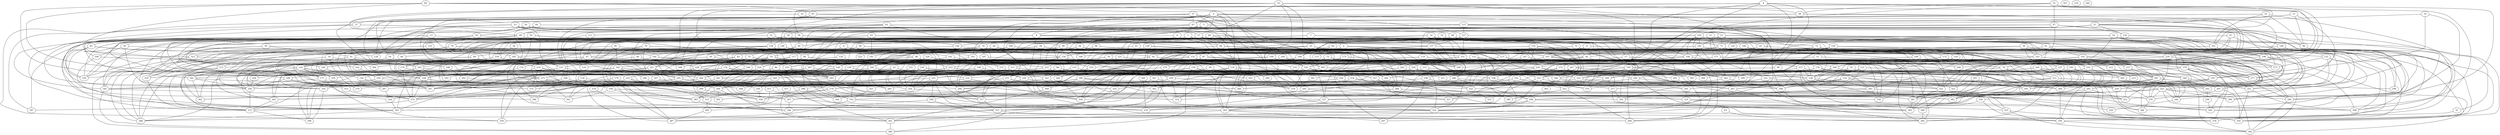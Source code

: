 strict graph "gnp_random_graph(400,0.015)" {
0;
1;
2;
3;
4;
5;
6;
7;
8;
9;
10;
11;
12;
13;
14;
15;
16;
17;
18;
19;
20;
21;
22;
23;
24;
25;
26;
27;
28;
29;
30;
31;
32;
33;
34;
35;
36;
37;
38;
39;
40;
41;
42;
43;
44;
45;
46;
47;
48;
49;
50;
51;
52;
53;
54;
55;
56;
57;
58;
59;
60;
61;
62;
63;
64;
65;
66;
67;
68;
69;
70;
71;
72;
73;
74;
75;
76;
77;
78;
79;
80;
81;
82;
83;
84;
85;
86;
87;
88;
89;
90;
91;
92;
93;
94;
95;
96;
97;
98;
99;
100;
101;
102;
103;
104;
105;
106;
107;
108;
109;
110;
111;
112;
113;
114;
115;
116;
117;
118;
119;
120;
121;
122;
123;
124;
125;
126;
127;
128;
129;
130;
131;
132;
133;
134;
135;
136;
137;
138;
139;
140;
141;
142;
143;
144;
145;
146;
147;
148;
149;
150;
151;
152;
153;
154;
155;
156;
157;
158;
159;
160;
161;
162;
163;
164;
165;
166;
167;
168;
169;
170;
171;
172;
173;
174;
175;
176;
177;
178;
179;
180;
181;
182;
183;
184;
185;
186;
187;
188;
189;
190;
191;
192;
193;
194;
195;
196;
197;
198;
199;
200;
201;
202;
203;
204;
205;
206;
207;
208;
209;
210;
211;
212;
213;
214;
215;
216;
217;
218;
219;
220;
221;
222;
223;
224;
225;
226;
227;
228;
229;
230;
231;
232;
233;
234;
235;
236;
237;
238;
239;
240;
241;
242;
243;
244;
245;
246;
247;
248;
249;
250;
251;
252;
253;
254;
255;
256;
257;
258;
259;
260;
261;
262;
263;
264;
265;
266;
267;
268;
269;
270;
271;
272;
273;
274;
275;
276;
277;
278;
279;
280;
281;
282;
283;
284;
285;
286;
287;
288;
289;
290;
291;
292;
293;
294;
295;
296;
297;
298;
299;
300;
301;
302;
303;
304;
305;
306;
307;
308;
309;
310;
311;
312;
313;
314;
315;
316;
317;
318;
319;
320;
321;
322;
323;
324;
325;
326;
327;
328;
329;
330;
331;
332;
333;
334;
335;
336;
337;
338;
339;
340;
341;
342;
343;
344;
345;
346;
347;
348;
349;
350;
351;
352;
353;
354;
355;
356;
357;
358;
359;
360;
361;
362;
363;
364;
365;
366;
367;
368;
369;
370;
371;
372;
373;
374;
375;
376;
377;
378;
379;
380;
381;
382;
383;
384;
385;
386;
387;
388;
389;
390;
391;
392;
393;
394;
395;
396;
397;
398;
399;
0 -- 283  [is_available=True, prob="0.0300472181377"];
0 -- 101  [is_available=True, prob="0.542013110241"];
1 -- 121  [is_available=True, prob="0.164769759029"];
1 -- 2  [is_available=True, prob="0.542317441438"];
1 -- 379  [is_available=True, prob="0.505056347593"];
1 -- 356  [is_available=True, prob="0.787098650343"];
2 -- 227  [is_available=True, prob="0.880464790665"];
2 -- 360  [is_available=True, prob="1.0"];
2 -- 204  [is_available=True, prob="0.507898508239"];
2 -- 305  [is_available=True, prob="1.0"];
2 -- 213  [is_available=True, prob="0.379748104591"];
2 -- 54  [is_available=True, prob="1.0"];
2 -- 92  [is_available=True, prob="0.657958699419"];
2 -- 317  [is_available=True, prob="0.60582266166"];
3 -- 128  [is_available=True, prob="1.0"];
3 -- 65  [is_available=True, prob="0.766806477362"];
3 -- 99  [is_available=True, prob="1.0"];
3 -- 69  [is_available=True, prob="0.977040026051"];
3 -- 8  [is_available=True, prob="0.445060410964"];
3 -- 352  [is_available=True, prob="0.010904098554"];
3 -- 306  [is_available=True, prob="1.0"];
3 -- 323  [is_available=True, prob="0.138734873771"];
3 -- 154  [is_available=True, prob="0.747836416501"];
3 -- 127  [is_available=True, prob="0.00260582813522"];
3 -- 28  [is_available=True, prob="0.166322155995"];
3 -- 101  [is_available=True, prob="0.0594213917545"];
4 -- 199  [is_available=True, prob="1.0"];
4 -- 395  [is_available=True, prob="0.740289958045"];
4 -- 172  [is_available=True, prob="0.724664617276"];
4 -- 205  [is_available=True, prob="0.394286653264"];
4 -- 398  [is_available=True, prob="1.0"];
4 -- 208  [is_available=True, prob="0.955673586019"];
4 -- 25  [is_available=True, prob="0.779119933715"];
4 -- 378  [is_available=True, prob="0.761028022724"];
5 -- 48  [is_available=True, prob="0.794002682502"];
5 -- 233  [is_available=True, prob="0.622303475435"];
5 -- 111  [is_available=True, prob="0.080743013072"];
6 -- 264  [is_available=True, prob="1.0"];
6 -- 106  [is_available=True, prob="0.569528269245"];
6 -- 69  [is_available=True, prob="0.811898924874"];
7 -- 33  [is_available=True, prob="0.844271954663"];
7 -- 354  [is_available=True, prob="1.0"];
7 -- 228  [is_available=True, prob="0.288727186724"];
7 -- 80  [is_available=True, prob="0.207435816177"];
7 -- 17  [is_available=True, prob="0.0877229692906"];
7 -- 19  [is_available=True, prob="0.669612101214"];
7 -- 316  [is_available=True, prob="0.770392879625"];
8 -- 352  [is_available=True, prob="0.813484443548"];
8 -- 294  [is_available=True, prob="0.182833925723"];
8 -- 189  [is_available=True, prob="0.030224613092"];
8 -- 18  [is_available=True, prob="0.994787326331"];
8 -- 250  [is_available=True, prob="1.0"];
8 -- 92  [is_available=True, prob="1.0"];
8 -- 61  [is_available=True, prob="0.392753549879"];
9 -- 107  [is_available=True, prob="0.22795785416"];
9 -- 270  [is_available=True, prob="0.0698603109511"];
9 -- 135  [is_available=True, prob="0.605295541999"];
10 -- 283  [is_available=True, prob="0.832199818619"];
10 -- 68  [is_available=True, prob="0.329368039404"];
10 -- 230  [is_available=True, prob="0.500645106378"];
10 -- 38  [is_available=True, prob="0.908918323913"];
10 -- 153  [is_available=True, prob="0.306325057204"];
10 -- 57  [is_available=True, prob="0.482280429839"];
10 -- 58  [is_available=True, prob="0.916604912638"];
10 -- 251  [is_available=True, prob="1.0"];
10 -- 221  [is_available=True, prob="0.941185787149"];
10 -- 377  [is_available=True, prob="0.812176837664"];
11 -- 171  [is_available=True, prob="0.707482505929"];
11 -- 45  [is_available=True, prob="0.20700807537"];
11 -- 203  [is_available=True, prob="0.163310455308"];
11 -- 383  [is_available=True, prob="1.0"];
12 -- 170  [is_available=True, prob="0.329629333844"];
12 -- 235  [is_available=True, prob="0.368119452468"];
12 -- 277  [is_available=True, prob="0.505239599756"];
13 -- 144  [is_available=True, prob="0.905921078473"];
13 -- 85  [is_available=True, prob="0.789562816984"];
13 -- 294  [is_available=True, prob="0.699858472927"];
13 -- 343  [is_available=True, prob="0.840881254373"];
14 -- 330  [is_available=True, prob="0.895342241523"];
14 -- 99  [is_available=True, prob="0.689749314119"];
14 -- 236  [is_available=True, prob="0.825508493965"];
14 -- 381  [is_available=True, prob="0.28637053703"];
14 -- 151  [is_available=True, prob="0.33494456861"];
15 -- 96  [is_available=True, prob="0.586474981652"];
15 -- 123  [is_available=True, prob="0.881399222072"];
15 -- 252  [is_available=True, prob="0.049013437252"];
15 -- 277  [is_available=True, prob="0.93813062483"];
16 -- 276  [is_available=True, prob="0.839282804176"];
16 -- 21  [is_available=True, prob="0.00439476839197"];
16 -- 197  [is_available=True, prob="1.0"];
17 -- 139  [is_available=True, prob="0.606113951235"];
17 -- 277  [is_available=True, prob="1.0"];
18 -- 363  [is_available=True, prob="0.978347534695"];
18 -- 347  [is_available=True, prob="1.0"];
18 -- 220  [is_available=True, prob="0.802898666574"];
19 -- 224  [is_available=True, prob="0.405019826005"];
19 -- 261  [is_available=True, prob="0.385202817212"];
19 -- 202  [is_available=True, prob="0.789896985021"];
19 -- 180  [is_available=True, prob="0.390757911881"];
19 -- 217  [is_available=True, prob="0.255168321424"];
19 -- 315  [is_available=True, prob="0.606246471193"];
19 -- 221  [is_available=True, prob="1.0"];
19 -- 287  [is_available=True, prob="0.766632665283"];
20 -- 328  [is_available=True, prob="1.0"];
20 -- 297  [is_available=True, prob="0.214832304953"];
20 -- 140  [is_available=True, prob="0.503080587982"];
20 -- 237  [is_available=True, prob="1.0"];
20 -- 366  [is_available=True, prob="1.0"];
20 -- 109  [is_available=True, prob="0.153866998502"];
20 -- 29  [is_available=True, prob="0.838138574567"];
20 -- 383  [is_available=True, prob="0.776000087662"];
21 -- 96  [is_available=True, prob="1.0"];
21 -- 134  [is_available=True, prob="0.766990581862"];
21 -- 391  [is_available=True, prob="0.252036339974"];
21 -- 105  [is_available=True, prob="0.864489047742"];
21 -- 140  [is_available=True, prob="0.908853130551"];
21 -- 207  [is_available=True, prob="0.15931730976"];
21 -- 371  [is_available=True, prob="0.407770683176"];
21 -- 119  [is_available=True, prob="0.351903156027"];
21 -- 31  [is_available=True, prob="0.33197134675"];
22 -- 330  [is_available=True, prob="0.655265659976"];
22 -- 346  [is_available=True, prob="0.676766403459"];
22 -- 158  [is_available=True, prob="1.0"];
23 -- 330  [is_available=True, prob="0.824762612836"];
23 -- 131  [is_available=True, prob="0.304517466131"];
23 -- 109  [is_available=True, prob="1.0"];
23 -- 38  [is_available=True, prob="0.130499435812"];
23 -- 182  [is_available=True, prob="0.650779701203"];
24 -- 354  [is_available=True, prob="1.0"];
24 -- 196  [is_available=True, prob="1.0"];
24 -- 167  [is_available=True, prob="1.0"];
24 -- 143  [is_available=True, prob="0.987661197941"];
24 -- 242  [is_available=True, prob="0.695385070533"];
24 -- 388  [is_available=True, prob="0.588810983526"];
24 -- 157  [is_available=True, prob="0.0163248506269"];
25 -- 242  [is_available=True, prob="0.47097469589"];
25 -- 27  [is_available=True, prob="0.453061968382"];
26 -- 57  [is_available=True, prob="0.371890563158"];
26 -- 220  [is_available=True, prob="1.0"];
26 -- 54  [is_available=True, prob="0.384325357862"];
26 -- 241  [is_available=True, prob="0.399099332393"];
27 -- 359  [is_available=True, prob="0.0436650466248"];
27 -- 146  [is_available=True, prob="1.0"];
27 -- 51  [is_available=True, prob="0.101304285152"];
27 -- 313  [is_available=True, prob="0.655943016525"];
28 -- 370  [is_available=True, prob="0.855847459188"];
28 -- 99  [is_available=True, prob="0.70522660623"];
28 -- 330  [is_available=True, prob="1.0"];
28 -- 82  [is_available=True, prob="0.327543377027"];
28 -- 397  [is_available=True, prob="0.450570091422"];
28 -- 80  [is_available=True, prob="0.785533335887"];
28 -- 50  [is_available=True, prob="0.833552589537"];
28 -- 252  [is_available=True, prob="0.602884702469"];
28 -- 158  [is_available=True, prob="0.848809161251"];
29 -- 289  [is_available=True, prob="0.0697106308286"];
29 -- 132  [is_available=True, prob="0.155931963975"];
29 -- 103  [is_available=True, prob="1.0"];
29 -- 356  [is_available=True, prob="1.0"];
29 -- 306  [is_available=True, prob="0.711395447867"];
29 -- 228  [is_available=True, prob="0.831599063727"];
30 -- 272  [is_available=True, prob="0.988460991814"];
30 -- 331  [is_available=True, prob="0.600409815103"];
30 -- 91  [is_available=True, prob="1.0"];
30 -- 124  [is_available=True, prob="0.367464051055"];
31 -- 336  [is_available=True, prob="0.742791612172"];
32 -- 40  [is_available=True, prob="0.86863087709"];
32 -- 203  [is_available=True, prob="1.0"];
32 -- 136  [is_available=True, prob="0.101606318113"];
32 -- 373  [is_available=True, prob="0.0317510938827"];
32 -- 255  [is_available=True, prob="0.849263296883"];
32 -- 341  [is_available=True, prob="0.264590195695"];
33 -- 103  [is_available=True, prob="1.0"];
33 -- 328  [is_available=True, prob="0.100863672394"];
33 -- 75  [is_available=True, prob="0.790220475484"];
33 -- 396  [is_available=True, prob="0.752534427899"];
33 -- 113  [is_available=True, prob="0.245803556066"];
33 -- 253  [is_available=True, prob="0.781876543634"];
34 -- 388  [is_available=True, prob="0.455149219151"];
34 -- 204  [is_available=True, prob="0.914232463084"];
34 -- 78  [is_available=True, prob="0.800093469857"];
34 -- 241  [is_available=True, prob="0.214679153131"];
34 -- 338  [is_available=True, prob="0.677408232345"];
34 -- 151  [is_available=True, prob="0.0342055856498"];
34 -- 280  [is_available=True, prob="1.0"];
34 -- 156  [is_available=True, prob="1.0"];
35 -- 138  [is_available=True, prob="0.91017989295"];
35 -- 47  [is_available=True, prob="1.0"];
35 -- 308  [is_available=True, prob="0.179158442014"];
35 -- 58  [is_available=True, prob="1.0"];
35 -- 284  [is_available=True, prob="0.311995959966"];
35 -- 381  [is_available=True, prob="0.441033980014"];
35 -- 191  [is_available=True, prob="0.469816742249"];
36 -- 185  [is_available=True, prob="0.0254750419211"];
36 -- 254  [is_available=True, prob="1.0"];
37 -- 65  [is_available=True, prob="0.144814584951"];
37 -- 294  [is_available=True, prob="0.646861492745"];
37 -- 263  [is_available=True, prob="0.0457492166018"];
37 -- 266  [is_available=True, prob="0.864692480475"];
37 -- 331  [is_available=True, prob="0.987925785805"];
37 -- 275  [is_available=True, prob="1.0"];
37 -- 54  [is_available=True, prob="0.807772842588"];
38 -- 263  [is_available=True, prob="0.16129703343"];
38 -- 40  [is_available=True, prob="0.0320353715314"];
38 -- 77  [is_available=True, prob="1.0"];
38 -- 302  [is_available=True, prob="0.459405036412"];
39 -- 260  [is_available=True, prob="1.0"];
39 -- 253  [is_available=True, prob="0.173672503704"];
40 -- 224  [is_available=True, prob="1.0"];
40 -- 131  [is_available=True, prob="0.420966460778"];
41 -- 107  [is_available=True, prob="0.732137630297"];
41 -- 239  [is_available=True, prob="0.479293816582"];
41 -- 207  [is_available=True, prob="0.27830870607"];
42 -- 354  [is_available=True, prob="0.602668856779"];
42 -- 199  [is_available=True, prob="0.582732490163"];
42 -- 296  [is_available=True, prob="0.111560786608"];
42 -- 201  [is_available=True, prob="0.645686605298"];
42 -- 302  [is_available=True, prob="0.0151921557689"];
42 -- 398  [is_available=True, prob="0.370357994168"];
42 -- 310  [is_available=True, prob="1.0"];
42 -- 317  [is_available=True, prob="1.0"];
42 -- 191  [is_available=True, prob="1.0"];
43 -- 182  [is_available=True, prob="0.455237718197"];
43 -- 71  [is_available=True, prob="0.575606082608"];
43 -- 263  [is_available=True, prob="0.92685650098"];
43 -- 79  [is_available=True, prob="0.166363375075"];
43 -- 177  [is_available=True, prob="0.167790974977"];
43 -- 181  [is_available=True, prob="0.583124521133"];
43 -- 246  [is_available=True, prob="0.544835433448"];
44 -- 59  [is_available=True, prob="0.339227661198"];
44 -- 229  [is_available=True, prob="0.501035032109"];
44 -- 183  [is_available=True, prob="0.563779460135"];
45 -- 82  [is_available=True, prob="0.479506914295"];
45 -- 399  [is_available=True, prob="0.226170000369"];
46 -- 289  [is_available=True, prob="1.0"];
46 -- 222  [is_available=True, prob="0.0882081224099"];
46 -- 87  [is_available=True, prob="0.922517534797"];
47 -- 134  [is_available=True, prob="0.828949250883"];
47 -- 74  [is_available=True, prob="0.690987262626"];
47 -- 143  [is_available=True, prob="0.421597822052"];
47 -- 348  [is_available=True, prob="0.776024230047"];
47 -- 382  [is_available=True, prob="0.444959706215"];
48 -- 321  [is_available=True, prob="0.992368308607"];
48 -- 72  [is_available=True, prob="0.462181501292"];
48 -- 368  [is_available=True, prob="0.969852125707"];
48 -- 328  [is_available=True, prob="0.267847990036"];
48 -- 61  [is_available=True, prob="1.0"];
48 -- 254  [is_available=True, prob="0.420374918712"];
49 -- 176  [is_available=True, prob="0.496197565011"];
49 -- 348  [is_available=True, prob="0.0531918475268"];
50 -- 108  [is_available=True, prob="0.748107567503"];
50 -- 141  [is_available=True, prob="0.212140304315"];
50 -- 278  [is_available=True, prob="0.635727054164"];
51 -- 96  [is_available=True, prob="0.557349248734"];
51 -- 97  [is_available=True, prob="0.935107850381"];
51 -- 259  [is_available=True, prob="0.636710277708"];
51 -- 135  [is_available=True, prob="0.711704041718"];
51 -- 297  [is_available=True, prob="0.744757614995"];
51 -- 77  [is_available=True, prob="0.358147116407"];
51 -- 145  [is_available=True, prob="0.392746920067"];
51 -- 254  [is_available=True, prob="0.311558558012"];
52 -- 321  [is_available=True, prob="0.234565418381"];
52 -- 163  [is_available=True, prob="0.314462408417"];
52 -- 333  [is_available=True, prob="0.43870911243"];
52 -- 374  [is_available=True, prob="1.0"];
53 -- 96  [is_available=True, prob="1.0"];
53 -- 65  [is_available=True, prob="1.0"];
53 -- 397  [is_available=True, prob="0.604122994686"];
53 -- 345  [is_available=True, prob="0.761976966272"];
53 -- 191  [is_available=True, prob="0.316947094566"];
54 -- 102  [is_available=True, prob="1.0"];
54 -- 338  [is_available=True, prob="1.0"];
54 -- 317  [is_available=True, prob="0.0294733742559"];
55 -- 281  [is_available=True, prob="0.259227036786"];
55 -- 317  [is_available=True, prob="0.797156913768"];
55 -- 367  [is_available=True, prob="0.747306888645"];
56 -- 232  [is_available=True, prob="0.756796418522"];
56 -- 97  [is_available=True, prob="0.476391894178"];
56 -- 82  [is_available=True, prob="0.587932643388"];
56 -- 291  [is_available=True, prob="0.302992542704"];
56 -- 181  [is_available=True, prob="0.738695038614"];
57 -- 66  [is_available=True, prob="1.0"];
57 -- 100  [is_available=True, prob="1.0"];
57 -- 69  [is_available=True, prob="0.0600782132027"];
57 -- 329  [is_available=True, prob="1.0"];
57 -- 258  [is_available=True, prob="0.345676543467"];
57 -- 114  [is_available=True, prob="1.0"];
57 -- 281  [is_available=True, prob="1.0"];
57 -- 74  [is_available=True, prob="0.966120837933"];
58 -- 128  [is_available=True, prob="1.0"];
58 -- 65  [is_available=True, prob="0.333753656056"];
58 -- 393  [is_available=True, prob="1.0"];
58 -- 78  [is_available=True, prob="0.409349773444"];
59 -- 137  [is_available=True, prob="0.433833432151"];
59 -- 91  [is_available=True, prob="0.627741661868"];
59 -- 102  [is_available=True, prob="1.0"];
60 -- 220  [is_available=True, prob="0.703232330041"];
60 -- 210  [is_available=True, prob="0.680904316603"];
60 -- 148  [is_available=True, prob="0.22352371712"];
60 -- 380  [is_available=True, prob="0.971134617836"];
61 -- 265  [is_available=True, prob="0.771429429906"];
61 -- 331  [is_available=True, prob="0.399108119312"];
61 -- 142  [is_available=True, prob="1.0"];
61 -- 253  [is_available=True, prob="0.0788243115903"];
62 -- 68  [is_available=True, prob="0.934966047894"];
62 -- 358  [is_available=True, prob="0.134436774688"];
62 -- 103  [is_available=True, prob="0.713529648487"];
62 -- 74  [is_available=True, prob="0.398259713438"];
62 -- 117  [is_available=True, prob="0.0708900274256"];
62 -- 266  [is_available=True, prob="1.0"];
63 -- 382  [is_available=True, prob="0.364599164069"];
64 -- 71  [is_available=True, prob="0.259107840145"];
64 -- 296  [is_available=True, prob="0.6372151392"];
64 -- 139  [is_available=True, prob="0.846115995414"];
64 -- 304  [is_available=True, prob="1.0"];
64 -- 305  [is_available=True, prob="1.0"];
64 -- 339  [is_available=True, prob="0.888132498437"];
65 -- 68  [is_available=True, prob="0.913714840991"];
65 -- 210  [is_available=True, prob="0.952811487895"];
65 -- 118  [is_available=True, prob="0.24119716228"];
65 -- 219  [is_available=True, prob="0.12532053287"];
65 -- 314  [is_available=True, prob="0.293081906003"];
66 -- 347  [is_available=True, prob="0.296979914933"];
66 -- 188  [is_available=True, prob="0.165789293805"];
67 -- 384  [is_available=True, prob="0.217472376488"];
67 -- 238  [is_available=True, prob="0.652746479658"];
67 -- 77  [is_available=True, prob="0.786937594943"];
67 -- 142  [is_available=True, prob="1.0"];
68 -- 288  [is_available=True, prob="1.0"];
68 -- 216  [is_available=True, prob="0.871662454606"];
68 -- 85  [is_available=True, prob="0.055146811443"];
68 -- 184  [is_available=True, prob="0.203388170783"];
68 -- 277  [is_available=True, prob="0.676214745881"];
69 -- 322  [is_available=True, prob="0.538148245999"];
69 -- 209  [is_available=True, prob="0.144975642993"];
69 -- 83  [is_available=True, prob="0.279136719375"];
69 -- 87  [is_available=True, prob="1.0"];
70 -- 176  [is_available=True, prob="0.38961396959"];
70 -- 360  [is_available=True, prob="0.261611426131"];
70 -- 226  [is_available=True, prob="1.0"];
70 -- 315  [is_available=True, prob="1.0"];
70 -- 245  [is_available=True, prob="0.805377518056"];
71 -- 76  [is_available=True, prob="0.4901953654"];
71 -- 368  [is_available=True, prob="0.731467999251"];
71 -- 82  [is_available=True, prob="0.511065124758"];
71 -- 115  [is_available=True, prob="0.962453552823"];
71 -- 212  [is_available=True, prob="0.469741485794"];
72 -- 354  [is_available=True, prob="0.86286709984"];
72 -- 118  [is_available=True, prob="0.11880101574"];
72 -- 247  [is_available=True, prob="1.0"];
72 -- 376  [is_available=True, prob="0.195739914203"];
72 -- 90  [is_available=True, prob="0.935458389255"];
73 -- 358  [is_available=True, prob="1.0"];
73 -- 170  [is_available=True, prob="0.350433687243"];
73 -- 268  [is_available=True, prob="1.0"];
73 -- 334  [is_available=True, prob="0.0406182979209"];
73 -- 281  [is_available=True, prob="0.423319485111"];
73 -- 153  [is_available=True, prob="0.971804723016"];
73 -- 283  [is_available=True, prob="1.0"];
74 -- 101  [is_available=True, prob="0.00464531059737"];
74 -- 169  [is_available=True, prob="0.958989335587"];
74 -- 331  [is_available=True, prob="0.338950973469"];
74 -- 144  [is_available=True, prob="0.125317149759"];
74 -- 113  [is_available=True, prob="1.0"];
74 -- 222  [is_available=True, prob="0.451399059677"];
74 -- 310  [is_available=True, prob="0.0584420886861"];
74 -- 279  [is_available=True, prob="0.324774009152"];
74 -- 187  [is_available=True, prob="0.0190880201715"];
74 -- 221  [is_available=True, prob="1.0"];
75 -- 114  [is_available=True, prob="0.449141118841"];
75 -- 308  [is_available=True, prob="0.492096738869"];
75 -- 205  [is_available=True, prob="0.185720138932"];
75 -- 310  [is_available=True, prob="0.532984325807"];
76 -- 184  [is_available=True, prob="0.243850093146"];
76 -- 289  [is_available=True, prob="1.0"];
76 -- 122  [is_available=True, prob="0.192456114496"];
76 -- 345  [is_available=True, prob="0.883819159617"];
77 -- 107  [is_available=True, prob="0.00529572114774"];
77 -- 109  [is_available=True, prob="0.278600790341"];
77 -- 241  [is_available=True, prob="1.0"];
77 -- 373  [is_available=True, prob="1.0"];
77 -- 86  [is_available=True, prob="0.951555147688"];
77 -- 381  [is_available=True, prob="0.337673387622"];
78 -- 393  [is_available=True, prob="0.535684187377"];
78 -- 257  [is_available=True, prob="1.0"];
78 -- 351  [is_available=True, prob="0.307715035815"];
79 -- 98  [is_available=True, prob="0.742092637193"];
79 -- 330  [is_available=True, prob="1.0"];
79 -- 339  [is_available=True, prob="0.0230893701273"];
79 -- 184  [is_available=True, prob="1.0"];
79 -- 251  [is_available=True, prob="0.880901142986"];
79 -- 92  [is_available=True, prob="1.0"];
80 -- 228  [is_available=True, prob="1.0"];
80 -- 103  [is_available=True, prob="0.291912712096"];
80 -- 264  [is_available=True, prob="0.440320096857"];
80 -- 235  [is_available=True, prob="0.361966644566"];
80 -- 292  [is_available=True, prob="0.117527574735"];
81 -- 162  [is_available=True, prob="0.198194178878"];
81 -- 84  [is_available=True, prob="0.330059233813"];
81 -- 394  [is_available=True, prob="1.0"];
81 -- 262  [is_available=True, prob="1.0"];
81 -- 87  [is_available=True, prob="1.0"];
82 -- 294  [is_available=True, prob="0.423644711628"];
82 -- 395  [is_available=True, prob="1.0"];
82 -- 220  [is_available=True, prob="0.636561231292"];
83 -- 176  [is_available=True, prob="1.0"];
83 -- 299  [is_available=True, prob="0.277220261808"];
83 -- 162  [is_available=True, prob="0.410009396002"];
83 -- 235  [is_available=True, prob="0.68878157618"];
84 -- 283  [is_available=True, prob="0.53223727889"];
84 -- 335  [is_available=True, prob="0.690244478938"];
84 -- 131  [is_available=True, prob="1.0"];
84 -- 177  [is_available=True, prob="1.0"];
85 -- 128  [is_available=True, prob="0.0238667239015"];
85 -- 330  [is_available=True, prob="1.0"];
85 -- 372  [is_available=True, prob="0.785001924418"];
85 -- 374  [is_available=True, prob="0.723362642155"];
85 -- 152  [is_available=True, prob="0.20645080737"];
86 -- 161  [is_available=True, prob="0.840002802508"];
86 -- 343  [is_available=True, prob="0.960299999378"];
87 -- 193  [is_available=True, prob="1.0"];
87 -- 163  [is_available=True, prob="1.0"];
87 -- 178  [is_available=True, prob="1.0"];
87 -- 374  [is_available=True, prob="1.0"];
88 -- 238  [is_available=True, prob="1.0"];
88 -- 183  [is_available=True, prob="0.131081151516"];
89 -- 164  [is_available=True, prob="0.900398289355"];
89 -- 389  [is_available=True, prob="0.0163343699774"];
89 -- 108  [is_available=True, prob="0.742076998365"];
89 -- 312  [is_available=True, prob="0.580884080213"];
89 -- 347  [is_available=True, prob="0.465557276236"];
89 -- 93  [is_available=True, prob="0.384488670566"];
90 -- 385  [is_available=True, prob="0.780270594458"];
90 -- 301  [is_available=True, prob="0.218912109229"];
91 -- 205  [is_available=True, prob="0.443392970117"];
91 -- 275  [is_available=True, prob="0.400839246716"];
91 -- 373  [is_available=True, prob="0.490729235792"];
91 -- 347  [is_available=True, prob="1.0"];
91 -- 124  [is_available=True, prob="0.98302629216"];
92 -- 184  [is_available=True, prob="1.0"];
92 -- 391  [is_available=True, prob="0.136484352726"];
93 -- 200  [is_available=True, prob="0.104131626906"];
93 -- 123  [is_available=True, prob="0.939536035195"];
93 -- 292  [is_available=True, prob="1.0"];
93 -- 205  [is_available=True, prob="0.0685543948505"];
94 -- 185  [is_available=True, prob="1.0"];
94 -- 106  [is_available=True, prob="0.281199504692"];
94 -- 107  [is_available=True, prob="0.290958861172"];
94 -- 125  [is_available=True, prob="0.480281341142"];
94 -- 398  [is_available=True, prob="1.0"];
95 -- 160  [is_available=True, prob="0.342436993781"];
95 -- 387  [is_available=True, prob="0.216886498236"];
95 -- 228  [is_available=True, prob="0.69990549461"];
95 -- 136  [is_available=True, prob="1.0"];
95 -- 143  [is_available=True, prob="0.575645108069"];
95 -- 343  [is_available=True, prob="0.438056027758"];
95 -- 347  [is_available=True, prob="0.92693877429"];
96 -- 276  [is_available=True, prob="1.0"];
96 -- 284  [is_available=True, prob="1.0"];
97 -- 176  [is_available=True, prob="1.0"];
97 -- 124  [is_available=True, prob="0.646799825196"];
97 -- 239  [is_available=True, prob="0.786960675011"];
98 -- 388  [is_available=True, prob="0.693666120349"];
98 -- 231  [is_available=True, prob="1.0"];
98 -- 234  [is_available=True, prob="0.636529501455"];
98 -- 177  [is_available=True, prob="1.0"];
98 -- 215  [is_available=True, prob="0.425816339045"];
98 -- 223  [is_available=True, prob="1.0"];
99 -- 106  [is_available=True, prob="0.325942802989"];
99 -- 339  [is_available=True, prob="0.739855632946"];
99 -- 376  [is_available=True, prob="1.0"];
100 -- 106  [is_available=True, prob="0.3379954451"];
100 -- 243  [is_available=True, prob="0.357934106216"];
100 -- 385  [is_available=True, prob="0.571683354613"];
101 -- 211  [is_available=True, prob="0.413654412264"];
101 -- 244  [is_available=True, prob="0.884308741803"];
101 -- 316  [is_available=True, prob="0.0059898356225"];
102 -- 338  [is_available=True, prob="1.0"];
103 -- 265  [is_available=True, prob="0.699052494751"];
103 -- 332  [is_available=True, prob="1.0"];
103 -- 213  [is_available=True, prob="0.173868637268"];
104 -- 224  [is_available=True, prob="0.678644488134"];
104 -- 229  [is_available=True, prob="0.3241086694"];
104 -- 230  [is_available=True, prob="0.925736170295"];
104 -- 375  [is_available=True, prob="0.480277797009"];
105 -- 166  [is_available=True, prob="1.0"];
105 -- 262  [is_available=True, prob="0.0497459052916"];
105 -- 299  [is_available=True, prob="0.0720981070193"];
105 -- 145  [is_available=True, prob="1.0"];
105 -- 250  [is_available=True, prob="0.212328053437"];
105 -- 314  [is_available=True, prob="1.0"];
105 -- 197  [is_available=True, prob="0.41111284441"];
106 -- 125  [is_available=True, prob="0.710583147188"];
107 -- 360  [is_available=True, prob="1.0"];
107 -- 208  [is_available=True, prob="0.160038391043"];
107 -- 305  [is_available=True, prob="0.599535913599"];
107 -- 124  [is_available=True, prob="1.0"];
108 -- 372  [is_available=True, prob="1.0"];
108 -- 245  [is_available=True, prob="1.0"];
109 -- 208  [is_available=True, prob="1.0"];
109 -- 210  [is_available=True, prob="0.146766968691"];
109 -- 243  [is_available=True, prob="0.703125998095"];
109 -- 315  [is_available=True, prob="1.0"];
110 -- 224  [is_available=True, prob="1.0"];
110 -- 322  [is_available=True, prob="0.920130433263"];
110 -- 261  [is_available=True, prob="1.0"];
110 -- 263  [is_available=True, prob="0.512865177854"];
110 -- 147  [is_available=True, prob="1.0"];
110 -- 276  [is_available=True, prob="1.0"];
110 -- 346  [is_available=True, prob="1.0"];
110 -- 285  [is_available=True, prob="0.663886071929"];
110 -- 255  [is_available=True, prob="0.32798753004"];
111 -- 114  [is_available=True, prob="1.0"];
112 -- 227  [is_available=True, prob="1.0"];
112 -- 228  [is_available=True, prob="0.320727358854"];
112 -- 389  [is_available=True, prob="0.88800143795"];
112 -- 199  [is_available=True, prob="0.153855146242"];
112 -- 159  [is_available=True, prob="1.0"];
112 -- 255  [is_available=True, prob="0.164073268528"];
113 -- 376  [is_available=True, prob="0.255331311392"];
113 -- 140  [is_available=True, prob="0.934363198077"];
114 -- 387  [is_available=True, prob="0.419215683022"];
116 -- 313  [is_available=True, prob="0.501943329899"];
116 -- 300  [is_available=True, prob="0.482404781356"];
117 -- 132  [is_available=True, prob="0.157104993412"];
117 -- 233  [is_available=True, prob="0.557536814871"];
117 -- 140  [is_available=True, prob="0.149216747764"];
117 -- 306  [is_available=True, prob="0.342616718695"];
117 -- 348  [is_available=True, prob="0.575707120738"];
117 -- 157  [is_available=True, prob="0.223844146575"];
117 -- 126  [is_available=True, prob="0.898644620335"];
118 -- 218  [is_available=True, prob="1.0"];
118 -- 230  [is_available=True, prob="1.0"];
118 -- 295  [is_available=True, prob="0.0076426310998"];
119 -- 230  [is_available=True, prob="1.0"];
119 -- 391  [is_available=True, prob="0.391924206922"];
119 -- 174  [is_available=True, prob="1.0"];
119 -- 182  [is_available=True, prob="0.869385680758"];
119 -- 381  [is_available=True, prob="0.331840829824"];
120 -- 224  [is_available=True, prob="0.393575127201"];
120 -- 244  [is_available=True, prob="0.323803491132"];
121 -- 284  [is_available=True, prob="0.45037091267"];
121 -- 245  [is_available=True, prob="0.777639365167"];
121 -- 382  [is_available=True, prob="0.824357280709"];
121 -- 207  [is_available=True, prob="0.781680695663"];
122 -- 320  [is_available=True, prob="0.095152568088"];
122 -- 327  [is_available=True, prob="0.830365055398"];
122 -- 238  [is_available=True, prob="0.79989033825"];
122 -- 306  [is_available=True, prob="0.475358430453"];
122 -- 180  [is_available=True, prob="0.507490469736"];
122 -- 281  [is_available=True, prob="1.0"];
123 -- 150  [is_available=True, prob="0.338847428794"];
123 -- 166  [is_available=True, prob="1.0"];
123 -- 278  [is_available=True, prob="0.593972476873"];
123 -- 283  [is_available=True, prob="1.0"];
123 -- 127  [is_available=True, prob="0.391904588719"];
124 -- 258  [is_available=True, prob="0.0545242726283"];
124 -- 363  [is_available=True, prob="0.000575480523902"];
124 -- 388  [is_available=True, prob="0.319099169375"];
124 -- 329  [is_available=True, prob="1.0"];
124 -- 236  [is_available=True, prob="0.0529765087519"];
124 -- 177  [is_available=True, prob="0.871769368171"];
124 -- 126  [is_available=True, prob="0.207088068225"];
125 -- 232  [is_available=True, prob="0.0780075500527"];
125 -- 354  [is_available=True, prob="0.888904893822"];
125 -- 261  [is_available=True, prob="0.0381852430214"];
126 -- 164  [is_available=True, prob="0.699085462788"];
126 -- 278  [is_available=True, prob="0.754119425229"];
126 -- 287  [is_available=True, prob="0.188756402094"];
127 -- 137  [is_available=True, prob="0.711289108099"];
127 -- 291  [is_available=True, prob="0.64333753166"];
127 -- 148  [is_available=True, prob="0.119185953332"];
127 -- 151  [is_available=True, prob="0.943402831058"];
129 -- 193  [is_available=True, prob="0.974757333456"];
129 -- 163  [is_available=True, prob="0.792695139669"];
129 -- 156  [is_available=True, prob="0.999675836461"];
129 -- 300  [is_available=True, prob="0.857537924588"];
129 -- 249  [is_available=True, prob="1.0"];
130 -- 194  [is_available=True, prob="0.772160694361"];
130 -- 173  [is_available=True, prob="0.999719054337"];
131 -- 356  [is_available=True, prob="0.0906931193469"];
131 -- 200  [is_available=True, prob="1.0"];
131 -- 246  [is_available=True, prob="0.700113524798"];
132 -- 337  [is_available=True, prob="1.0"];
132 -- 347  [is_available=True, prob="1.0"];
132 -- 239  [is_available=True, prob="1.0"];
133 -- 185  [is_available=True, prob="0.3097891879"];
133 -- 323  [is_available=True, prob="0.262480423398"];
134 -- 271  [is_available=True, prob="0.464390189458"];
134 -- 291  [is_available=True, prob="0.800439716082"];
134 -- 191  [is_available=True, prob="0.366966402723"];
135 -- 399  [is_available=True, prob="0.0118177613634"];
135 -- 240  [is_available=True, prob="0.697859150571"];
135 -- 373  [is_available=True, prob="1.0"];
135 -- 265  [is_available=True, prob="0.902272832677"];
136 -- 182  [is_available=True, prob="0.886843038687"];
136 -- 141  [is_available=True, prob="0.90469074847"];
136 -- 310  [is_available=True, prob="0.894107179559"];
136 -- 156  [is_available=True, prob="1.0"];
137 -- 322  [is_available=True, prob="0.564764263738"];
137 -- 388  [is_available=True, prob="1.0"];
137 -- 308  [is_available=True, prob="0.158627831591"];
137 -- 280  [is_available=True, prob="0.953464016558"];
137 -- 190  [is_available=True, prob="0.72784280892"];
138 -- 176  [is_available=True, prob="0.762398832468"];
138 -- 323  [is_available=True, prob="0.915317188452"];
138 -- 398  [is_available=True, prob="0.585514606505"];
138 -- 143  [is_available=True, prob="0.963618887838"];
139 -- 289  [is_available=True, prob="1.0"];
139 -- 169  [is_available=True, prob="0.785950127367"];
140 -- 359  [is_available=True, prob="0.390640287109"];
140 -- 295  [is_available=True, prob="1.0"];
140 -- 203  [is_available=True, prob="1.0"];
140 -- 338  [is_available=True, prob="0.427457834813"];
140 -- 213  [is_available=True, prob="0.852198422576"];
140 -- 283  [is_available=True, prob="0.159576005675"];
140 -- 350  [is_available=True, prob="0.63440342865"];
141 -- 228  [is_available=True, prob="1.0"];
141 -- 378  [is_available=True, prob="1.0"];
141 -- 294  [is_available=True, prob="0.778490348267"];
142 -- 160  [is_available=True, prob="0.967515868692"];
142 -- 373  [is_available=True, prob="0.545374633085"];
142 -- 215  [is_available=True, prob="0.525883767692"];
142 -- 383  [is_available=True, prob="0.477533530356"];
143 -- 160  [is_available=True, prob="0.83724357728"];
143 -- 276  [is_available=True, prob="0.47994569515"];
144 -- 391  [is_available=True, prob="0.113627184328"];
144 -- 176  [is_available=True, prob="1.0"];
144 -- 273  [is_available=True, prob="0.844344106917"];
144 -- 278  [is_available=True, prob="1.0"];
145 -- 332  [is_available=True, prob="0.687323212222"];
145 -- 178  [is_available=True, prob="0.781264988318"];
145 -- 236  [is_available=True, prob="0.859454561486"];
145 -- 156  [is_available=True, prob="0.660033709184"];
145 -- 351  [is_available=True, prob="1.0"];
146 -- 152  [is_available=True, prob="0.673072785072"];
146 -- 345  [is_available=True, prob="0.687757316064"];
146 -- 382  [is_available=True, prob="0.0256552288793"];
147 -- 244  [is_available=True, prob="0.0540599579058"];
147 -- 381  [is_available=True, prob="0.478689913356"];
147 -- 255  [is_available=True, prob="0.630520471564"];
148 -- 228  [is_available=True, prob="0.368382365838"];
148 -- 328  [is_available=True, prob="1.0"];
148 -- 237  [is_available=True, prob="1.0"];
148 -- 238  [is_available=True, prob="0.387623285697"];
149 -- 193  [is_available=True, prob="1.0"];
149 -- 362  [is_available=True, prob="0.928185327552"];
149 -- 277  [is_available=True, prob="0.516861768276"];
149 -- 249  [is_available=True, prob="0.751347204179"];
150 -- 208  [is_available=True, prob="0.409267453882"];
150 -- 259  [is_available=True, prob="0.577553808966"];
150 -- 262  [is_available=True, prob="0.589500410537"];
150 -- 166  [is_available=True, prob="0.431105799986"];
151 -- 192  [is_available=True, prob="1.0"];
151 -- 388  [is_available=True, prob="0.623212911801"];
151 -- 270  [is_available=True, prob="0.66467989717"];
151 -- 247  [is_available=True, prob="0.548361369823"];
151 -- 217  [is_available=True, prob="1.0"];
152 -- 335  [is_available=True, prob="0.656146938088"];
152 -- 247  [is_available=True, prob="0.322761198144"];
152 -- 154  [is_available=True, prob="0.814065618336"];
152 -- 382  [is_available=True, prob="1.0"];
152 -- 223  [is_available=True, prob="0.24910766361"];
153 -- 292  [is_available=True, prob="0.260464142547"];
154 -- 169  [is_available=True, prob="1.0"];
154 -- 271  [is_available=True, prob="0.988010871824"];
154 -- 277  [is_available=True, prob="0.00261280862999"];
154 -- 214  [is_available=True, prob="0.181394357284"];
154 -- 250  [is_available=True, prob="1.0"];
155 -- 240  [is_available=True, prob="1.0"];
155 -- 280  [is_available=True, prob="0.602185600719"];
155 -- 363  [is_available=True, prob="1.0"];
155 -- 342  [is_available=True, prob="1.0"];
156 -- 291  [is_available=True, prob="0.045644451287"];
156 -- 357  [is_available=True, prob="0.150813433429"];
156 -- 205  [is_available=True, prob="0.148062327579"];
156 -- 211  [is_available=True, prob="0.760493554226"];
156 -- 343  [is_available=True, prob="0.603650581276"];
157 -- 281  [is_available=True, prob="1.0"];
157 -- 180  [is_available=True, prob="0.847940904834"];
158 -- 182  [is_available=True, prob="0.969974273521"];
158 -- 166  [is_available=True, prob="1.0"];
158 -- 235  [is_available=True, prob="0.351368595551"];
158 -- 176  [is_available=True, prob="0.608363631707"];
158 -- 273  [is_available=True, prob="0.557402706256"];
158 -- 248  [is_available=True, prob="1.0"];
158 -- 253  [is_available=True, prob="0.324193987966"];
159 -- 288  [is_available=True, prob="0.668384013866"];
159 -- 386  [is_available=True, prob="1.0"];
159 -- 260  [is_available=True, prob="1.0"];
159 -- 358  [is_available=True, prob="1.0"];
159 -- 271  [is_available=True, prob="0.230583207403"];
159 -- 379  [is_available=True, prob="0.128491054004"];
160 -- 238  [is_available=True, prob="0.313133118065"];
160 -- 240  [is_available=True, prob="0.0694685018214"];
160 -- 303  [is_available=True, prob="0.571728309676"];
160 -- 342  [is_available=True, prob="0.32691398632"];
160 -- 219  [is_available=True, prob="0.538306269423"];
161 -- 298  [is_available=True, prob="0.396444857592"];
161 -- 316  [is_available=True, prob="0.498424174308"];
161 -- 350  [is_available=True, prob="1.0"];
162 -- 257  [is_available=True, prob="1.0"];
162 -- 167  [is_available=True, prob="0.130309422035"];
162 -- 329  [is_available=True, prob="0.0663990550416"];
162 -- 206  [is_available=True, prob="0.516505731349"];
162 -- 347  [is_available=True, prob="0.0382200025508"];
163 -- 256  [is_available=True, prob="1.0"];
163 -- 309  [is_available=True, prob="0.592311303301"];
163 -- 347  [is_available=True, prob="0.958737683848"];
163 -- 255  [is_available=True, prob="0.154986643712"];
164 -- 307  [is_available=True, prob="0.724372110308"];
164 -- 316  [is_available=True, prob="0.35487142241"];
164 -- 341  [is_available=True, prob="0.864718782061"];
165 -- 299  [is_available=True, prob="0.384081719777"];
165 -- 202  [is_available=True, prob="0.102416724754"];
165 -- 251  [is_available=True, prob="0.256272651959"];
165 -- 380  [is_available=True, prob="0.667188824279"];
165 -- 391  [is_available=True, prob="0.260472991039"];
166 -- 195  [is_available=True, prob="1.0"];
166 -- 232  [is_available=True, prob="1.0"];
166 -- 368  [is_available=True, prob="0.194257961991"];
166 -- 312  [is_available=True, prob="0.112386420576"];
166 -- 248  [is_available=True, prob="0.409152354618"];
167 -- 361  [is_available=True, prob="0.285895725611"];
167 -- 387  [is_available=True, prob="0.640066923662"];
167 -- 282  [is_available=True, prob="0.446702212272"];
168 -- 378  [is_available=True, prob="0.138254778364"];
168 -- 394  [is_available=True, prob="0.653941289035"];
168 -- 342  [is_available=True, prob="0.984440735571"];
169 -- 322  [is_available=True, prob="0.164523206157"];
169 -- 362  [is_available=True, prob="0.188372134716"];
169 -- 314  [is_available=True, prob="0.371054254749"];
170 -- 237  [is_available=True, prob="0.707916776202"];
170 -- 240  [is_available=True, prob="0.344818831252"];
170 -- 243  [is_available=True, prob="0.0925579383633"];
170 -- 189  [is_available=True, prob="1.0"];
171 -- 284  [is_available=True, prob="0.788200057744"];
171 -- 244  [is_available=True, prob="0.434152553776"];
172 -- 316  [is_available=True, prob="1.0"];
172 -- 355  [is_available=True, prob="0.0340290172837"];
172 -- 238  [is_available=True, prob="0.111880218634"];
173 -- 272  [is_available=True, prob="0.621207650525"];
173 -- 344  [is_available=True, prob="0.958836986021"];
173 -- 180  [is_available=True, prob="0.975379223147"];
173 -- 186  [is_available=True, prob="1.0"];
174 -- 338  [is_available=True, prob="0.646998518621"];
175 -- 352  [is_available=True, prob="0.108958679772"];
175 -- 193  [is_available=True, prob="0.157676573311"];
175 -- 282  [is_available=True, prob="0.115410954616"];
175 -- 389  [is_available=True, prob="0.709972516228"];
176 -- 374  [is_available=True, prob="0.941638445641"];
176 -- 183  [is_available=True, prob="0.850253766067"];
177 -- 359  [is_available=True, prob="0.281897422974"];
177 -- 265  [is_available=True, prob="0.91136301374"];
177 -- 182  [is_available=True, prob="1.0"];
178 -- 352  [is_available=True, prob="0.265699993748"];
178 -- 293  [is_available=True, prob="0.273842322633"];
178 -- 277  [is_available=True, prob="0.936922413437"];
178 -- 344  [is_available=True, prob="0.200032960916"];
178 -- 252  [is_available=True, prob="1.0"];
178 -- 197  [is_available=True, prob="1.0"];
179 -- 389  [is_available=True, prob="1.0"];
179 -- 287  [is_available=True, prob="0.337995745348"];
180 -- 384  [is_available=True, prob="0.0287122319808"];
180 -- 296  [is_available=True, prob="1.0"];
180 -- 265  [is_available=True, prob="0.626300092824"];
180 -- 344  [is_available=True, prob="0.450615166574"];
182 -- 386  [is_available=True, prob="0.293235626901"];
182 -- 286  [is_available=True, prob="1.0"];
184 -- 278  [is_available=True, prob="0.377946835078"];
185 -- 338  [is_available=True, prob="0.00922229059971"];
185 -- 358  [is_available=True, prob="1.0"];
186 -- 324  [is_available=True, prob="0.455752241152"];
186 -- 331  [is_available=True, prob="0.521104089581"];
186 -- 309  [is_available=True, prob="0.6807731462"];
186 -- 374  [is_available=True, prob="1.0"];
186 -- 345  [is_available=True, prob="0.740959547873"];
186 -- 282  [is_available=True, prob="1.0"];
186 -- 381  [is_available=True, prob="0.415750342214"];
187 -- 272  [is_available=True, prob="0.167842791445"];
187 -- 334  [is_available=True, prob="0.433790225611"];
188 -- 302  [is_available=True, prob="1.0"];
189 -- 324  [is_available=True, prob="0.950784873913"];
189 -- 356  [is_available=True, prob="0.41942217805"];
189 -- 313  [is_available=True, prob="1.0"];
189 -- 287  [is_available=True, prob="0.539157925603"];
190 -- 233  [is_available=True, prob="0.804704807178"];
190 -- 308  [is_available=True, prob="0.290867709843"];
190 -- 286  [is_available=True, prob="0.233120557687"];
190 -- 193  [is_available=True, prob="1.0"];
191 -- 192  [is_available=True, prob="0.894272462765"];
191 -- 196  [is_available=True, prob="0.52487988441"];
192 -- 363  [is_available=True, prob="1.0"];
192 -- 370  [is_available=True, prob="0.515259168838"];
192 -- 343  [is_available=True, prob="0.661223838023"];
192 -- 377  [is_available=True, prob="0.543468824858"];
193 -- 194  [is_available=True, prob="0.537512282484"];
193 -- 339  [is_available=True, prob="0.829092173222"];
193 -- 279  [is_available=True, prob="0.470472282928"];
193 -- 301  [is_available=True, prob="0.908230008692"];
193 -- 243  [is_available=True, prob="1.0"];
193 -- 276  [is_available=True, prob="0.538294481222"];
193 -- 377  [is_available=True, prob="0.491109716722"];
193 -- 379  [is_available=True, prob="1.0"];
194 -- 371  [is_available=True, prob="0.718805187324"];
194 -- 297  [is_available=True, prob="0.723396311834"];
194 -- 225  [is_available=True, prob="0.0849897039246"];
195 -- 202  [is_available=True, prob="0.624049886024"];
195 -- 300  [is_available=True, prob="0.888302264925"];
195 -- 312  [is_available=True, prob="0.282960862604"];
195 -- 379  [is_available=True, prob="1.0"];
195 -- 382  [is_available=True, prob="0.575797019991"];
196 -- 225  [is_available=True, prob="0.500298787798"];
196 -- 227  [is_available=True, prob="1.0"];
196 -- 205  [is_available=True, prob="0.251101781473"];
196 -- 344  [is_available=True, prob="0.692597060308"];
197 -- 292  [is_available=True, prob="1.0"];
197 -- 391  [is_available=True, prob="1.0"];
197 -- 285  [is_available=True, prob="1.0"];
198 -- 355  [is_available=True, prob="0.45898727987"];
198 -- 275  [is_available=True, prob="0.101846834447"];
198 -- 204  [is_available=True, prob="1.0"];
198 -- 310  [is_available=True, prob="0.926861043884"];
199 -- 322  [is_available=True, prob="1.0"];
199 -- 334  [is_available=True, prob="0.500535885463"];
199 -- 209  [is_available=True, prob="0.417594078448"];
199 -- 275  [is_available=True, prob="0.706098438101"];
199 -- 341  [is_available=True, prob="0.469140268002"];
200 -- 356  [is_available=True, prob="1.0"];
200 -- 255  [is_available=True, prob="0.495428591261"];
201 -- 312  [is_available=True, prob="0.987383204523"];
201 -- 395  [is_available=True, prob="0.594938060966"];
201 -- 354  [is_available=True, prob="1.0"];
202 -- 291  [is_available=True, prob="1.0"];
203 -- 368  [is_available=True, prob="0.821072324063"];
204 -- 327  [is_available=True, prob="0.769315309785"];
205 -- 320  [is_available=True, prob="1.0"];
205 -- 257  [is_available=True, prob="1.0"];
205 -- 347  [is_available=True, prob="0.148758627219"];
206 -- 350  [is_available=True, prob="0.539070597048"];
207 -- 257  [is_available=True, prob="0.738139848936"];
207 -- 335  [is_available=True, prob="0.714673398821"];
207 -- 283  [is_available=True, prob="1.0"];
210 -- 282  [is_available=True, prob="0.754209079624"];
210 -- 249  [is_available=True, prob="0.480175035171"];
211 -- 241  [is_available=True, prob="0.861202015787"];
211 -- 303  [is_available=True, prob="0.928181848852"];
212 -- 352  [is_available=True, prob="0.626588493859"];
212 -- 298  [is_available=True, prob="0.582093993052"];
212 -- 379  [is_available=True, prob="0.346424973668"];
212 -- 399  [is_available=True, prob="0.786347464696"];
213 -- 336  [is_available=True, prob="0.0685820936717"];
214 -- 300  [is_available=True, prob="0.277374099796"];
214 -- 268  [is_available=True, prob="0.906456796654"];
214 -- 325  [is_available=True, prob="1.0"];
214 -- 335  [is_available=True, prob="1.0"];
215 -- 281  [is_available=True, prob="0.135597120857"];
215 -- 391  [is_available=True, prob="0.25966137512"];
216 -- 304  [is_available=True, prob="0.281211307147"];
216 -- 275  [is_available=True, prob="0.809283394425"];
216 -- 372  [is_available=True, prob="0.255453777744"];
216 -- 375  [is_available=True, prob="1.0"];
216 -- 346  [is_available=True, prob="1.0"];
216 -- 219  [is_available=True, prob="0.0596797760519"];
217 -- 385  [is_available=True, prob="1.0"];
217 -- 393  [is_available=True, prob="0.861715955133"];
217 -- 339  [is_available=True, prob="0.0592880179397"];
217 -- 331  [is_available=True, prob="0.214171396817"];
217 -- 338  [is_available=True, prob="0.0580876154374"];
217 -- 238  [is_available=True, prob="1.0"];
217 -- 306  [is_available=True, prob="0.810422140971"];
218 -- 370  [is_available=True, prob="0.685289006841"];
218 -- 367  [is_available=True, prob="1.0"];
218 -- 240  [is_available=True, prob="0.285085034143"];
218 -- 306  [is_available=True, prob="0.352713560423"];
218 -- 312  [is_available=True, prob="0.849899240005"];
219 -- 289  [is_available=True, prob="1.0"];
219 -- 268  [is_available=True, prob="0.426136907035"];
219 -- 288  [is_available=True, prob="0.883280232867"];
219 -- 374  [is_available=True, prob="0.206251447527"];
220 -- 262  [is_available=True, prob="0.554650865662"];
220 -- 236  [is_available=True, prob="0.071288568968"];
220 -- 307  [is_available=True, prob="0.227591244868"];
220 -- 377  [is_available=True, prob="1.0"];
221 -- 288  [is_available=True, prob="0.302891301013"];
221 -- 359  [is_available=True, prob="0.406278067623"];
221 -- 302  [is_available=True, prob="0.703093605205"];
221 -- 245  [is_available=True, prob="0.179209008481"];
223 -- 275  [is_available=True, prob="0.469885155557"];
223 -- 255  [is_available=True, prob="0.548962232425"];
224 -- 261  [is_available=True, prob="1.0"];
224 -- 333  [is_available=True, prob="1.0"];
225 -- 237  [is_available=True, prob="0.721219175388"];
225 -- 398  [is_available=True, prob="1.0"];
225 -- 333  [is_available=True, prob="0.638098756078"];
225 -- 240  [is_available=True, prob="0.942800177693"];
225 -- 276  [is_available=True, prob="0.119702046994"];
225 -- 343  [is_available=True, prob="0.520844538112"];
225 -- 399  [is_available=True, prob="0.439165670608"];
225 -- 284  [is_available=True, prob="1.0"];
226 -- 356  [is_available=True, prob="0.932839917187"];
226 -- 231  [is_available=True, prob="0.855649625209"];
226 -- 235  [is_available=True, prob="0.634347952614"];
226 -- 237  [is_available=True, prob="0.3462867767"];
226 -- 367  [is_available=True, prob="0.494153078977"];
227 -- 385  [is_available=True, prob="0.0626655100359"];
227 -- 326  [is_available=True, prob="0.587368843187"];
227 -- 360  [is_available=True, prob="0.373390661833"];
228 -- 232  [is_available=True, prob="0.0987986921332"];
228 -- 245  [is_available=True, prob="1.0"];
228 -- 278  [is_available=True, prob="0.139609587336"];
228 -- 372  [is_available=True, prob="0.989679205745"];
229 -- 300  [is_available=True, prob="1.0"];
229 -- 230  [is_available=True, prob="1.0"];
229 -- 351  [is_available=True, prob="0.235450970504"];
230 -- 258  [is_available=True, prob="1.0"];
230 -- 355  [is_available=True, prob="1.0"];
230 -- 356  [is_available=True, prob="0.695768323531"];
230 -- 299  [is_available=True, prob="0.120989142448"];
230 -- 300  [is_available=True, prob="0.745831183907"];
230 -- 316  [is_available=True, prob="0.0811005252857"];
231 -- 282  [is_available=True, prob="1.0"];
232 -- 328  [is_available=True, prob="0.545140953552"];
232 -- 310  [is_available=True, prob="0.582651852243"];
233 -- 336  [is_available=True, prob="0.232742075972"];
233 -- 363  [is_available=True, prob="0.275949711573"];
234 -- 259  [is_available=True, prob="0.470047842388"];
234 -- 293  [is_available=True, prob="0.475880000213"];
234 -- 269  [is_available=True, prob="1.0"];
234 -- 304  [is_available=True, prob="0.987805622108"];
234 -- 310  [is_available=True, prob="0.972024719534"];
234 -- 282  [is_available=True, prob="0.890142167725"];
235 -- 288  [is_available=True, prob="0.160612590358"];
235 -- 333  [is_available=True, prob="0.162726200733"];
235 -- 238  [is_available=True, prob="1.0"];
236 -- 279  [is_available=True, prob="0.0879587234324"];
236 -- 285  [is_available=True, prob="0.139935007492"];
237 -- 263  [is_available=True, prob="1.0"];
238 -- 325  [is_available=True, prob="0.136912611673"];
238 -- 243  [is_available=True, prob="0.0901523281606"];
238 -- 355  [is_available=True, prob="0.612007875551"];
239 -- 294  [is_available=True, prob="1.0"];
239 -- 342  [is_available=True, prob="0.759251539833"];
239 -- 382  [is_available=True, prob="0.51335370288"];
239 -- 383  [is_available=True, prob="0.723745614329"];
240 -- 256  [is_available=True, prob="0.398838282745"];
241 -- 356  [is_available=True, prob="0.175726747329"];
241 -- 295  [is_available=True, prob="0.689081535266"];
241 -- 362  [is_available=True, prob="0.983829748907"];
242 -- 266  [is_available=True, prob="0.975094264649"];
242 -- 307  [is_available=True, prob="0.14244436973"];
242 -- 252  [is_available=True, prob="1.0"];
243 -- 334  [is_available=True, prob="0.380899091017"];
243 -- 345  [is_available=True, prob="0.0794102948101"];
243 -- 298  [is_available=True, prob="0.595620129943"];
244 -- 257  [is_available=True, prob="0.0686403867039"];
244 -- 289  [is_available=True, prob="1.0"];
244 -- 279  [is_available=True, prob="0.956922518017"];
245 -- 381  [is_available=True, prob="0.422191811997"];
245 -- 276  [is_available=True, prob="0.534753461204"];
245 -- 375  [is_available=True, prob="0.959416608369"];
245 -- 286  [is_available=True, prob="0.55217166782"];
246 -- 259  [is_available=True, prob="0.405300505692"];
246 -- 393  [is_available=True, prob="0.232018322258"];
246 -- 375  [is_available=True, prob="1.0"];
247 -- 259  [is_available=True, prob="0.615470150282"];
247 -- 357  [is_available=True, prob="0.863659555018"];
247 -- 327  [is_available=True, prob="0.445608556695"];
247 -- 346  [is_available=True, prob="0.460129177006"];
247 -- 252  [is_available=True, prob="0.750111709212"];
248 -- 264  [is_available=True, prob="0.614687133196"];
248 -- 361  [is_available=True, prob="0.748975819481"];
249 -- 328  [is_available=True, prob="1.0"];
250 -- 390  [is_available=True, prob="0.869104435442"];
250 -- 294  [is_available=True, prob="0.160936560153"];
251 -- 353  [is_available=True, prob="1.0"];
251 -- 365  [is_available=True, prob="1.0"];
251 -- 372  [is_available=True, prob="1.0"];
251 -- 312  [is_available=True, prob="1.0"];
252 -- 389  [is_available=True, prob="1.0"];
252 -- 331  [is_available=True, prob="1.0"];
253 -- 357  [is_available=True, prob="0.5643977916"];
253 -- 263  [is_available=True, prob="0.908612053038"];
253 -- 349  [is_available=True, prob="0.177485025216"];
253 -- 307  [is_available=True, prob="0.693444302886"];
253 -- 341  [is_available=True, prob="1.0"];
253 -- 310  [is_available=True, prob="0.0871860398152"];
254 -- 329  [is_available=True, prob="0.588109715302"];
254 -- 334  [is_available=True, prob="0.986001820125"];
254 -- 308  [is_available=True, prob="0.703282880919"];
254 -- 343  [is_available=True, prob="0.491264282512"];
255 -- 353  [is_available=True, prob="0.57606130065"];
257 -- 352  [is_available=True, prob="0.164291582518"];
257 -- 266  [is_available=True, prob="0.0598199876797"];
257 -- 395  [is_available=True, prob="0.466771566164"];
258 -- 274  [is_available=True, prob="1.0"];
258 -- 319  [is_available=True, prob="0.683331343865"];
259 -- 384  [is_available=True, prob="0.712840205986"];
261 -- 314  [is_available=True, prob="0.702884099182"];
261 -- 286  [is_available=True, prob="0.768394989431"];
262 -- 356  [is_available=True, prob="0.393966293047"];
262 -- 367  [is_available=True, prob="1.0"];
262 -- 306  [is_available=True, prob="0.557803333073"];
263 -- 359  [is_available=True, prob="0.190625415868"];
263 -- 297  [is_available=True, prob="0.805039948171"];
263 -- 336  [is_available=True, prob="0.764326831675"];
264 -- 289  [is_available=True, prob="0.063026960129"];
264 -- 389  [is_available=True, prob="0.0814313224867"];
264 -- 274  [is_available=True, prob="0.697366851757"];
265 -- 290  [is_available=True, prob="1.0"];
266 -- 362  [is_available=True, prob="0.865558272634"];
266 -- 276  [is_available=True, prob="0.436068941493"];
269 -- 337  [is_available=True, prob="0.128310812534"];
269 -- 347  [is_available=True, prob="0.284043691897"];
269 -- 350  [is_available=True, prob="0.142459511856"];
270 -- 349  [is_available=True, prob="0.250873849771"];
271 -- 354  [is_available=True, prob="0.978279972329"];
271 -- 386  [is_available=True, prob="0.45933520707"];
271 -- 335  [is_available=True, prob="1.0"];
271 -- 309  [is_available=True, prob="0.444024717632"];
272 -- 362  [is_available=True, prob="0.301749918911"];
272 -- 330  [is_available=True, prob="0.777561958802"];
273 -- 328  [is_available=True, prob="0.368649868608"];
274 -- 394  [is_available=True, prob="0.704098744797"];
275 -- 392  [is_available=True, prob="0.682413539334"];
275 -- 304  [is_available=True, prob="0.0373607005625"];
275 -- 319  [is_available=True, prob="1.0"];
275 -- 372  [is_available=True, prob="1.0"];
275 -- 341  [is_available=True, prob="0.319617054086"];
275 -- 390  [is_available=True, prob="0.886611157621"];
276 -- 384  [is_available=True, prob="0.200495366436"];
277 -- 284  [is_available=True, prob="1.0"];
279 -- 384  [is_available=True, prob="1.0"];
279 -- 363  [is_available=True, prob="0.00111614811066"];
279 -- 369  [is_available=True, prob="1.0"];
280 -- 298  [is_available=True, prob="0.326159941886"];
280 -- 364  [is_available=True, prob="0.992966449814"];
280 -- 370  [is_available=True, prob="0.75315190176"];
281 -- 291  [is_available=True, prob="1.0"];
281 -- 388  [is_available=True, prob="0.965584159251"];
281 -- 300  [is_available=True, prob="0.0981328531338"];
283 -- 304  [is_available=True, prob="0.445868446966"];
283 -- 317  [is_available=True, prob="1.0"];
284 -- 344  [is_available=True, prob="0.291144606892"];
285 -- 385  [is_available=True, prob="1.0"];
285 -- 387  [is_available=True, prob="0.925064570693"];
285 -- 376  [is_available=True, prob="1.0"];
285 -- 351  [is_available=True, prob="0.200217157863"];
287 -- 324  [is_available=True, prob="0.0737032120512"];
288 -- 357  [is_available=True, prob="0.208351425909"];
288 -- 364  [is_available=True, prob="0.280551550273"];
288 -- 315  [is_available=True, prob="0.592491034967"];
289 -- 307  [is_available=True, prob="1.0"];
290 -- 345  [is_available=True, prob="1.0"];
291 -- 354  [is_available=True, prob="0.819296275207"];
291 -- 351  [is_available=True, prob="0.663796921312"];
292 -- 327  [is_available=True, prob="1.0"];
292 -- 328  [is_available=True, prob="1.0"];
293 -- 379  [is_available=True, prob="1.0"];
294 -- 317  [is_available=True, prob="0.911477757446"];
295 -- 319  [is_available=True, prob="0.966952092437"];
298 -- 325  [is_available=True, prob="0.449188165441"];
298 -- 343  [is_available=True, prob="1.0"];
298 -- 316  [is_available=True, prob="0.561627643192"];
299 -- 321  [is_available=True, prob="0.536990502324"];
299 -- 370  [is_available=True, prob="0.178332988062"];
299 -- 377  [is_available=True, prob="1.0"];
300 -- 336  [is_available=True, prob="0.778524412229"];
301 -- 379  [is_available=True, prob="0.857058201547"];
302 -- 383  [is_available=True, prob="1.0"];
304 -- 392  [is_available=True, prob="1.0"];
304 -- 336  [is_available=True, prob="1.0"];
304 -- 383  [is_available=True, prob="0.935504954169"];
305 -- 309  [is_available=True, prob="1.0"];
305 -- 311  [is_available=True, prob="1.0"];
306 -- 393  [is_available=True, prob="0.284611095061"];
307 -- 394  [is_available=True, prob="0.0304724514864"];
309 -- 361  [is_available=True, prob="0.71331215905"];
310 -- 392  [is_available=True, prob="0.549480956792"];
310 -- 314  [is_available=True, prob="0.859473184936"];
311 -- 370  [is_available=True, prob="0.0992781855564"];
313 -- 374  [is_available=True, prob="0.389648002293"];
315 -- 369  [is_available=True, prob="1.0"];
316 -- 361  [is_available=True, prob="1.0"];
316 -- 376  [is_available=True, prob="0.100529679853"];
317 -- 357  [is_available=True, prob="0.963116981355"];
319 -- 380  [is_available=True, prob="0.528690271734"];
319 -- 398  [is_available=True, prob="0.167781746145"];
320 -- 356  [is_available=True, prob="0.588086690367"];
321 -- 333  [is_available=True, prob="0.325973275133"];
322 -- 396  [is_available=True, prob="1.0"];
322 -- 368  [is_available=True, prob="0.230778537856"];
323 -- 366  [is_available=True, prob="0.429896740799"];
323 -- 386  [is_available=True, prob="1.0"];
324 -- 343  [is_available=True, prob="0.15370876568"];
325 -- 344  [is_available=True, prob="1.0"];
325 -- 354  [is_available=True, prob="0.79372789096"];
326 -- 376  [is_available=True, prob="0.336425158927"];
326 -- 393  [is_available=True, prob="0.376352873195"];
331 -- 381  [is_available=True, prob="0.338161465239"];
332 -- 354  [is_available=True, prob="0.454320472084"];
332 -- 335  [is_available=True, prob="0.0974157274977"];
332 -- 347  [is_available=True, prob="0.877772852511"];
332 -- 380  [is_available=True, prob="1.0"];
333 -- 359  [is_available=True, prob="0.537235683333"];
333 -- 378  [is_available=True, prob="0.735579509864"];
335 -- 390  [is_available=True, prob="0.210711868278"];
336 -- 344  [is_available=True, prob="0.109322612585"];
337 -- 361  [is_available=True, prob="1.0"];
338 -- 374  [is_available=True, prob="0.703659968685"];
338 -- 367  [is_available=True, prob="1.0"];
338 -- 347  [is_available=True, prob="1.0"];
338 -- 390  [is_available=True, prob="1.0"];
338 -- 389  [is_available=True, prob="0.0584710087314"];
339 -- 372  [is_available=True, prob="0.166486510913"];
342 -- 357  [is_available=True, prob="0.748382462926"];
343 -- 388  [is_available=True, prob="0.826502918876"];
346 -- 365  [is_available=True, prob="0.1864902861"];
346 -- 351  [is_available=True, prob="0.0754148152901"];
348 -- 371  [is_available=True, prob="0.420707786691"];
349 -- 368  [is_available=True, prob="0.621465698993"];
349 -- 394  [is_available=True, prob="0.416281304127"];
350 -- 358  [is_available=True, prob="0.238861288612"];
352 -- 354  [is_available=True, prob="0.769567956871"];
352 -- 398  [is_available=True, prob="0.790435054459"];
355 -- 361  [is_available=True, prob="1.0"];
356 -- 372  [is_available=True, prob="0.0646048686282"];
357 -- 387  [is_available=True, prob="1.0"];
357 -- 368  [is_available=True, prob="0.34401210884"];
361 -- 386  [is_available=True, prob="0.446165091897"];
363 -- 372  [is_available=True, prob="0.921957297159"];
367 -- 382  [is_available=True, prob="0.288550829065"];
369 -- 387  [is_available=True, prob="0.749078297853"];
371 -- 372  [is_available=True, prob="1.0"];
371 -- 378  [is_available=True, prob="1.0"];
372 -- 390  [is_available=True, prob="1.0"];
374 -- 397  [is_available=True, prob="0.245094143597"];
377 -- 395  [is_available=True, prob="0.280926344403"];
377 -- 393  [is_available=True, prob="0.149124021489"];
380 -- 382  [is_available=True, prob="0.990206138538"];
381 -- 393  [is_available=True, prob="0.761930275854"];
383 -- 394  [is_available=True, prob="0.287062106327"];
}
